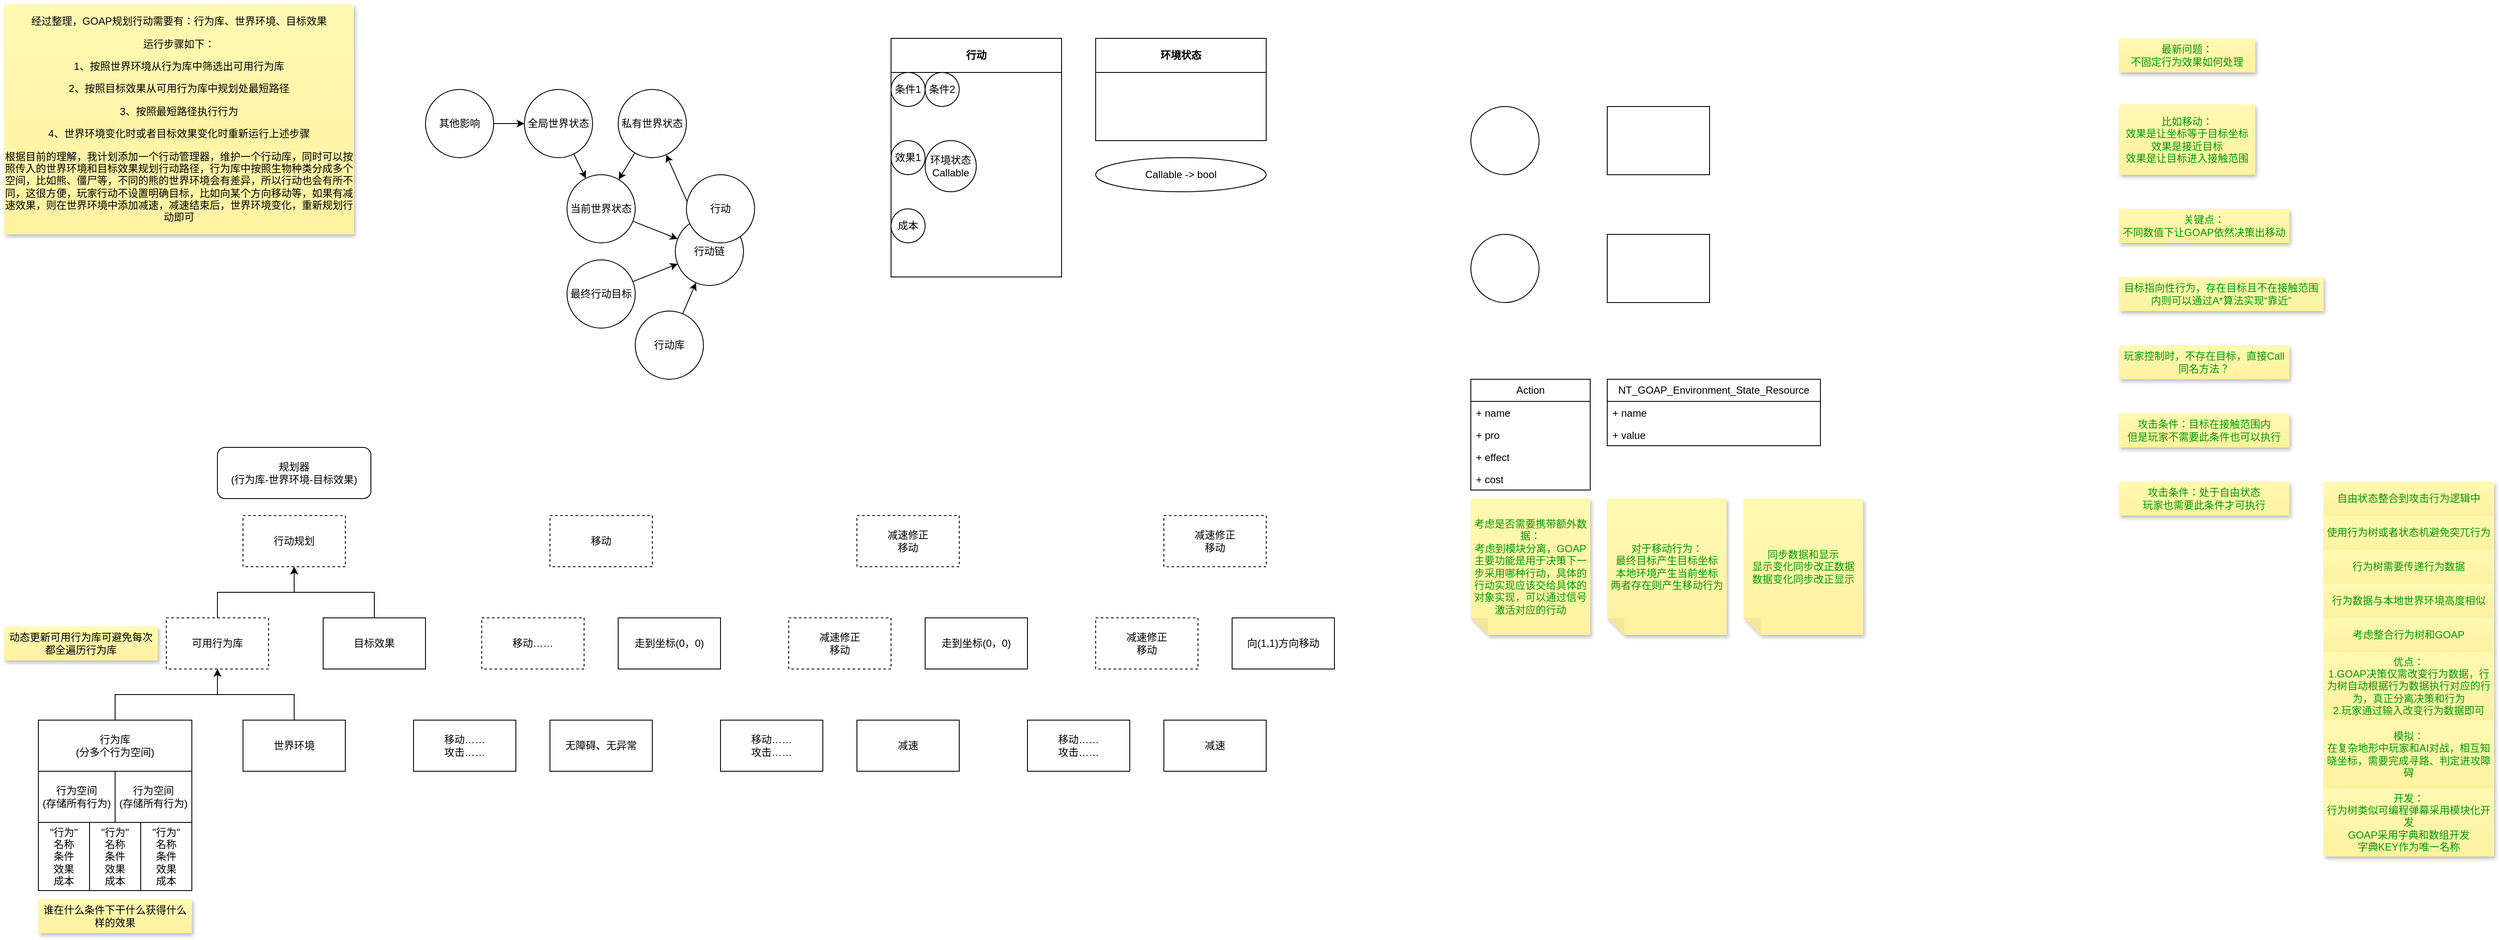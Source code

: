 <mxfile version="26.0.3">
  <diagram name="第 1 页" id="ztpbzlv1TndeiAizWeVI">
    <mxGraphModel dx="911" dy="555" grid="1" gridSize="10" guides="1" tooltips="1" connect="1" arrows="1" fold="1" page="1" pageScale="1" pageWidth="827" pageHeight="1169" math="0" shadow="0">
      <root>
        <mxCell id="0" />
        <mxCell id="1" parent="0" />
        <mxCell id="7N8fJA937FwxK6IIyWdn-8" style="edgeStyle=orthogonalEdgeStyle;rounded=0;orthogonalLoop=1;jettySize=auto;html=1;exitX=0.5;exitY=0;exitDx=0;exitDy=0;entryX=0.5;entryY=1;entryDx=0;entryDy=0;" parent="1" source="4GTQo5QM6bafJJ9mTJLX-1" target="7N8fJA937FwxK6IIyWdn-5" edge="1">
          <mxGeometry relative="1" as="geometry" />
        </mxCell>
        <mxCell id="4GTQo5QM6bafJJ9mTJLX-1" value="行为库&lt;br&gt;(分多个行为空间)" style="rounded=0;whiteSpace=wrap;html=1;" parent="1" vertex="1">
          <mxGeometry x="80" y="880" width="180" height="60" as="geometry" />
        </mxCell>
        <mxCell id="4GTQo5QM6bafJJ9mTJLX-2" value="&quot;行为&quot;&lt;br&gt;名称&lt;br&gt;条件&lt;br&gt;效果&lt;br&gt;成本" style="rounded=0;whiteSpace=wrap;html=1;" parent="1" vertex="1">
          <mxGeometry x="80" y="1000" width="60" height="80" as="geometry" />
        </mxCell>
        <mxCell id="4GTQo5QM6bafJJ9mTJLX-3" value="规划器&lt;br&gt;&lt;div&gt;(行为库-世界环境-目标效果)&lt;/div&gt;" style="rounded=1;whiteSpace=wrap;html=1;" parent="1" vertex="1">
          <mxGeometry x="290" y="560" width="180" height="60" as="geometry" />
        </mxCell>
        <mxCell id="4GTQo5QM6bafJJ9mTJLX-4" value="行为空间&lt;div&gt;(存储所有行为)&lt;/div&gt;" style="rounded=0;whiteSpace=wrap;html=1;" parent="1" vertex="1">
          <mxGeometry x="80" y="940" width="90" height="60" as="geometry" />
        </mxCell>
        <mxCell id="4GTQo5QM6bafJJ9mTJLX-5" value="&quot;行为&quot;&lt;br&gt;名称&lt;br&gt;条件&lt;br&gt;效果&lt;br&gt;成本" style="rounded=0;whiteSpace=wrap;html=1;" parent="1" vertex="1">
          <mxGeometry x="140" y="1000" width="60" height="80" as="geometry" />
        </mxCell>
        <mxCell id="4GTQo5QM6bafJJ9mTJLX-6" value="行为空间&lt;div&gt;(存储所有行为)&lt;/div&gt;" style="rounded=0;whiteSpace=wrap;html=1;" parent="1" vertex="1">
          <mxGeometry x="170" y="940" width="90" height="60" as="geometry" />
        </mxCell>
        <mxCell id="4GTQo5QM6bafJJ9mTJLX-7" value="&quot;行为&quot;&lt;br&gt;名称&lt;br&gt;条件&lt;br&gt;效果&lt;br&gt;成本" style="rounded=0;whiteSpace=wrap;html=1;" parent="1" vertex="1">
          <mxGeometry x="200" y="1000" width="60" height="80" as="geometry" />
        </mxCell>
        <mxCell id="7N8fJA937FwxK6IIyWdn-3" value="谁在什么条件下干什么获得什么样的效果" style="shape=note;whiteSpace=wrap;html=1;backgroundOutline=1;fontColor=#000000;darkOpacity=0.05;fillColor=#FFF9B2;strokeColor=none;fillStyle=solid;direction=west;gradientDirection=north;gradientColor=#FFF2A1;shadow=1;size=0;pointerEvents=1;" parent="1" vertex="1">
          <mxGeometry x="80" y="1090" width="180" height="40" as="geometry" />
        </mxCell>
        <mxCell id="7N8fJA937FwxK6IIyWdn-10" style="edgeStyle=orthogonalEdgeStyle;rounded=0;orthogonalLoop=1;jettySize=auto;html=1;exitX=0.5;exitY=0;exitDx=0;exitDy=0;entryX=0.5;entryY=1;entryDx=0;entryDy=0;" parent="1" source="7N8fJA937FwxK6IIyWdn-4" target="7N8fJA937FwxK6IIyWdn-5" edge="1">
          <mxGeometry relative="1" as="geometry" />
        </mxCell>
        <mxCell id="7N8fJA937FwxK6IIyWdn-4" value="世界环境" style="whiteSpace=wrap;html=1;" parent="1" vertex="1">
          <mxGeometry x="320" y="880" width="120" height="60" as="geometry" />
        </mxCell>
        <mxCell id="7N8fJA937FwxK6IIyWdn-12" style="edgeStyle=orthogonalEdgeStyle;rounded=0;orthogonalLoop=1;jettySize=auto;html=1;exitX=0.5;exitY=0;exitDx=0;exitDy=0;entryX=0.5;entryY=1;entryDx=0;entryDy=0;" parent="1" source="7N8fJA937FwxK6IIyWdn-5" target="7N8fJA937FwxK6IIyWdn-7" edge="1">
          <mxGeometry relative="1" as="geometry" />
        </mxCell>
        <mxCell id="7N8fJA937FwxK6IIyWdn-5" value="可用行为库" style="whiteSpace=wrap;html=1;dashed=1;" parent="1" vertex="1">
          <mxGeometry x="230" y="760" width="120" height="60" as="geometry" />
        </mxCell>
        <mxCell id="7N8fJA937FwxK6IIyWdn-11" style="edgeStyle=orthogonalEdgeStyle;rounded=0;orthogonalLoop=1;jettySize=auto;html=1;exitX=0.5;exitY=0;exitDx=0;exitDy=0;entryX=0.5;entryY=1;entryDx=0;entryDy=0;" parent="1" source="7N8fJA937FwxK6IIyWdn-6" target="7N8fJA937FwxK6IIyWdn-7" edge="1">
          <mxGeometry relative="1" as="geometry" />
        </mxCell>
        <mxCell id="7N8fJA937FwxK6IIyWdn-6" value="目标效果" style="whiteSpace=wrap;html=1;" parent="1" vertex="1">
          <mxGeometry x="414" y="760" width="120" height="60" as="geometry" />
        </mxCell>
        <mxCell id="7N8fJA937FwxK6IIyWdn-7" value="行动规划" style="whiteSpace=wrap;html=1;dashed=1;" parent="1" vertex="1">
          <mxGeometry x="320" y="640" width="120" height="60" as="geometry" />
        </mxCell>
        <mxCell id="7N8fJA937FwxK6IIyWdn-13" value="动态更新可用行为库可避免每次都全遍历行为库" style="shape=note;whiteSpace=wrap;html=1;backgroundOutline=1;fontColor=#000000;darkOpacity=0.05;fillColor=#FFF9B2;strokeColor=none;fillStyle=solid;direction=west;gradientDirection=north;gradientColor=#FFF2A1;shadow=1;size=0;pointerEvents=1;" parent="1" vertex="1">
          <mxGeometry x="40" y="770" width="180" height="40" as="geometry" />
        </mxCell>
        <mxCell id="7N8fJA937FwxK6IIyWdn-14" value="移动" style="whiteSpace=wrap;html=1;dashed=1;" parent="1" vertex="1">
          <mxGeometry x="680" y="640" width="120" height="60" as="geometry" />
        </mxCell>
        <mxCell id="7N8fJA937FwxK6IIyWdn-15" value="移动……" style="whiteSpace=wrap;html=1;dashed=1;" parent="1" vertex="1">
          <mxGeometry x="600" y="760" width="120" height="60" as="geometry" />
        </mxCell>
        <mxCell id="7N8fJA937FwxK6IIyWdn-16" value="走到坐标(0，0)" style="whiteSpace=wrap;html=1;" parent="1" vertex="1">
          <mxGeometry x="760" y="760" width="120" height="60" as="geometry" />
        </mxCell>
        <mxCell id="7N8fJA937FwxK6IIyWdn-17" value="无障碍、无异常" style="whiteSpace=wrap;html=1;" parent="1" vertex="1">
          <mxGeometry x="680" y="880" width="120" height="60" as="geometry" />
        </mxCell>
        <mxCell id="7N8fJA937FwxK6IIyWdn-18" value="移动……&lt;br&gt;攻击……" style="whiteSpace=wrap;html=1;" parent="1" vertex="1">
          <mxGeometry x="520" y="880" width="120" height="60" as="geometry" />
        </mxCell>
        <mxCell id="7N8fJA937FwxK6IIyWdn-19" value="减速修正&lt;br&gt;移动" style="whiteSpace=wrap;html=1;dashed=1;" parent="1" vertex="1">
          <mxGeometry x="1040" y="640" width="120" height="60" as="geometry" />
        </mxCell>
        <mxCell id="7N8fJA937FwxK6IIyWdn-20" value="减速修正&lt;br&gt;移动" style="whiteSpace=wrap;html=1;dashed=1;" parent="1" vertex="1">
          <mxGeometry x="960" y="760" width="120" height="60" as="geometry" />
        </mxCell>
        <mxCell id="7N8fJA937FwxK6IIyWdn-21" value="走到坐标(0，0)" style="whiteSpace=wrap;html=1;" parent="1" vertex="1">
          <mxGeometry x="1120" y="760" width="120" height="60" as="geometry" />
        </mxCell>
        <mxCell id="7N8fJA937FwxK6IIyWdn-22" value="减速" style="whiteSpace=wrap;html=1;" parent="1" vertex="1">
          <mxGeometry x="1040" y="880" width="120" height="60" as="geometry" />
        </mxCell>
        <mxCell id="7N8fJA937FwxK6IIyWdn-23" value="移动……&lt;br&gt;攻击……" style="whiteSpace=wrap;html=1;" parent="1" vertex="1">
          <mxGeometry x="880" y="880" width="120" height="60" as="geometry" />
        </mxCell>
        <mxCell id="7N8fJA937FwxK6IIyWdn-25" value="&lt;p data-pm-slice=&quot;1 1 []&quot;&gt;经过整理，GOAP规划行动需要有：行为库、世界环境、目标效果&lt;/p&gt;&lt;p&gt;运行步骤如下：&lt;/p&gt;&lt;p&gt;1、按照世界环境从行为库中筛选出可用行为库&lt;/p&gt;&lt;p&gt;2、按照目标效果从可用行为库中规划处最短路径&lt;/p&gt;&lt;p&gt;3、按照最短路径执行行为&lt;/p&gt;&lt;p&gt;4、世界环境变化时或者目标效果变化时重新运行上述步骤&lt;/p&gt;&lt;p&gt;根据目前的理解，我计划添加一个行动管理器，维护一个行动库，同时可以按照传入的世界环境和目标效果规划行动路径，行为库中按照生物种类分成多个空间，比如熊、僵尸等，不同的熊的世界环境会有差异，所以行动也会有所不同，这很方便，玩家行动不设置明确目标，比如向某个方向移动等，如果有减速效果，则在世界环境中添加减速，减速结束后，世界环境变化，重新规划行动即可&lt;/p&gt;" style="shape=note;whiteSpace=wrap;html=1;backgroundOutline=1;fontColor=#000000;darkOpacity=0.05;fillColor=#FFF9B2;strokeColor=none;fillStyle=solid;direction=west;gradientDirection=north;gradientColor=#FFF2A1;shadow=1;size=0;pointerEvents=1;" parent="1" vertex="1">
          <mxGeometry x="40" y="40" width="410" height="270" as="geometry" />
        </mxCell>
        <mxCell id="7N8fJA937FwxK6IIyWdn-26" value="减速修正&lt;br&gt;移动" style="whiteSpace=wrap;html=1;dashed=1;" parent="1" vertex="1">
          <mxGeometry x="1400" y="640" width="120" height="60" as="geometry" />
        </mxCell>
        <mxCell id="7N8fJA937FwxK6IIyWdn-27" value="减速修正&lt;br&gt;移动" style="whiteSpace=wrap;html=1;dashed=1;" parent="1" vertex="1">
          <mxGeometry x="1320" y="760" width="120" height="60" as="geometry" />
        </mxCell>
        <mxCell id="7N8fJA937FwxK6IIyWdn-28" value="向(1,1)方向移动" style="whiteSpace=wrap;html=1;" parent="1" vertex="1">
          <mxGeometry x="1480" y="760" width="120" height="60" as="geometry" />
        </mxCell>
        <mxCell id="7N8fJA937FwxK6IIyWdn-29" value="减速" style="whiteSpace=wrap;html=1;" parent="1" vertex="1">
          <mxGeometry x="1400" y="880" width="120" height="60" as="geometry" />
        </mxCell>
        <mxCell id="7N8fJA937FwxK6IIyWdn-30" value="移动……&lt;br&gt;攻击……" style="whiteSpace=wrap;html=1;" parent="1" vertex="1">
          <mxGeometry x="1240" y="880" width="120" height="60" as="geometry" />
        </mxCell>
        <mxCell id="7N8fJA937FwxK6IIyWdn-38" value="全局世界状态" style="ellipse;whiteSpace=wrap;html=1;" parent="1" vertex="1">
          <mxGeometry x="650" y="140" width="80" height="80" as="geometry" />
        </mxCell>
        <mxCell id="7N8fJA937FwxK6IIyWdn-39" value="私有世界状态" style="ellipse;whiteSpace=wrap;html=1;" parent="1" vertex="1">
          <mxGeometry x="760" y="140" width="80" height="80" as="geometry" />
        </mxCell>
        <mxCell id="7N8fJA937FwxK6IIyWdn-40" value="当前世界状态" style="ellipse;whiteSpace=wrap;html=1;" parent="1" vertex="1">
          <mxGeometry x="700" y="240" width="80" height="80" as="geometry" />
        </mxCell>
        <mxCell id="7N8fJA937FwxK6IIyWdn-42" value="" style="edgeStyle=none;orthogonalLoop=1;jettySize=auto;html=1;rounded=0;" parent="1" source="7N8fJA937FwxK6IIyWdn-38" target="7N8fJA937FwxK6IIyWdn-40" edge="1">
          <mxGeometry width="80" relative="1" as="geometry">
            <mxPoint x="970" y="240" as="sourcePoint" />
            <mxPoint x="1050" y="240" as="targetPoint" />
            <Array as="points" />
          </mxGeometry>
        </mxCell>
        <mxCell id="7N8fJA937FwxK6IIyWdn-43" value="" style="edgeStyle=none;orthogonalLoop=1;jettySize=auto;html=1;rounded=0;" parent="1" source="7N8fJA937FwxK6IIyWdn-39" target="7N8fJA937FwxK6IIyWdn-40" edge="1">
          <mxGeometry width="80" relative="1" as="geometry">
            <mxPoint x="890" y="230" as="sourcePoint" />
            <mxPoint x="970" y="230" as="targetPoint" />
            <Array as="points" />
          </mxGeometry>
        </mxCell>
        <mxCell id="7N8fJA937FwxK6IIyWdn-45" value="其他影响" style="ellipse;whiteSpace=wrap;html=1;" parent="1" vertex="1">
          <mxGeometry x="534" y="140" width="80" height="80" as="geometry" />
        </mxCell>
        <mxCell id="7N8fJA937FwxK6IIyWdn-46" value="" style="edgeStyle=none;orthogonalLoop=1;jettySize=auto;html=1;rounded=0;" parent="1" source="7N8fJA937FwxK6IIyWdn-45" target="7N8fJA937FwxK6IIyWdn-38" edge="1">
          <mxGeometry width="80" relative="1" as="geometry">
            <mxPoint x="650" y="80" as="sourcePoint" />
            <mxPoint x="730" y="80" as="targetPoint" />
            <Array as="points" />
          </mxGeometry>
        </mxCell>
        <mxCell id="7N8fJA937FwxK6IIyWdn-47" value="最终行动目标" style="ellipse;whiteSpace=wrap;html=1;" parent="1" vertex="1">
          <mxGeometry x="700" y="340" width="80" height="80" as="geometry" />
        </mxCell>
        <mxCell id="7N8fJA937FwxK6IIyWdn-49" value="行动链" style="ellipse;whiteSpace=wrap;html=1;" parent="1" vertex="1">
          <mxGeometry x="827" y="290" width="80" height="80" as="geometry" />
        </mxCell>
        <mxCell id="7N8fJA937FwxK6IIyWdn-50" value="" style="edgeStyle=none;orthogonalLoop=1;jettySize=auto;html=1;rounded=0;" parent="1" source="7N8fJA937FwxK6IIyWdn-40" target="7N8fJA937FwxK6IIyWdn-49" edge="1">
          <mxGeometry width="80" relative="1" as="geometry">
            <mxPoint x="910" y="240" as="sourcePoint" />
            <mxPoint x="990" y="240" as="targetPoint" />
            <Array as="points" />
          </mxGeometry>
        </mxCell>
        <mxCell id="7N8fJA937FwxK6IIyWdn-51" value="" style="edgeStyle=none;orthogonalLoop=1;jettySize=auto;html=1;rounded=0;" parent="1" source="7N8fJA937FwxK6IIyWdn-47" target="7N8fJA937FwxK6IIyWdn-49" edge="1">
          <mxGeometry width="80" relative="1" as="geometry">
            <mxPoint x="820" y="390" as="sourcePoint" />
            <mxPoint x="900" y="390" as="targetPoint" />
            <Array as="points" />
          </mxGeometry>
        </mxCell>
        <mxCell id="7N8fJA937FwxK6IIyWdn-52" value="行动库" style="ellipse;whiteSpace=wrap;html=1;" parent="1" vertex="1">
          <mxGeometry x="780" y="400" width="80" height="80" as="geometry" />
        </mxCell>
        <mxCell id="7N8fJA937FwxK6IIyWdn-53" value="" style="edgeStyle=none;orthogonalLoop=1;jettySize=auto;html=1;rounded=0;" parent="1" source="7N8fJA937FwxK6IIyWdn-52" target="7N8fJA937FwxK6IIyWdn-49" edge="1">
          <mxGeometry width="80" relative="1" as="geometry">
            <mxPoint x="960" y="390" as="sourcePoint" />
            <mxPoint x="1040" y="390" as="targetPoint" />
            <Array as="points" />
          </mxGeometry>
        </mxCell>
        <mxCell id="7N8fJA937FwxK6IIyWdn-54" value="" style="edgeStyle=none;orthogonalLoop=1;jettySize=auto;html=1;rounded=0;" parent="1" source="7N8fJA937FwxK6IIyWdn-49" target="7N8fJA937FwxK6IIyWdn-39" edge="1">
          <mxGeometry width="80" relative="1" as="geometry">
            <mxPoint x="900" y="220" as="sourcePoint" />
            <mxPoint x="980" y="220" as="targetPoint" />
            <Array as="points" />
          </mxGeometry>
        </mxCell>
        <mxCell id="OdeeGB7fIttDKXOStnM0-2" value="行动" style="swimlane;whiteSpace=wrap;html=1;startSize=40;" parent="1" vertex="1">
          <mxGeometry x="1080" y="80" width="200" height="280" as="geometry" />
        </mxCell>
        <mxCell id="OdeeGB7fIttDKXOStnM0-4" value="条件1" style="ellipse;whiteSpace=wrap;html=1;" parent="OdeeGB7fIttDKXOStnM0-2" vertex="1">
          <mxGeometry y="40" width="40" height="40" as="geometry" />
        </mxCell>
        <mxCell id="OdeeGB7fIttDKXOStnM0-5" value="效果1" style="ellipse;whiteSpace=wrap;html=1;" parent="OdeeGB7fIttDKXOStnM0-2" vertex="1">
          <mxGeometry y="120" width="40" height="40" as="geometry" />
        </mxCell>
        <mxCell id="OdeeGB7fIttDKXOStnM0-6" value="条件2" style="ellipse;whiteSpace=wrap;html=1;" parent="OdeeGB7fIttDKXOStnM0-2" vertex="1">
          <mxGeometry x="40" y="40" width="40" height="40" as="geometry" />
        </mxCell>
        <mxCell id="OdeeGB7fIttDKXOStnM0-7" value="成本" style="ellipse;whiteSpace=wrap;html=1;" parent="OdeeGB7fIttDKXOStnM0-2" vertex="1">
          <mxGeometry y="200" width="40" height="40" as="geometry" />
        </mxCell>
        <mxCell id="28Hz7f1aDfR1WRUMnI_M-3" value="环境状态&lt;br&gt;Callable" style="ellipse;whiteSpace=wrap;html=1;" parent="OdeeGB7fIttDKXOStnM0-2" vertex="1">
          <mxGeometry x="40" y="120" width="60" height="60" as="geometry" />
        </mxCell>
        <mxCell id="OdeeGB7fIttDKXOStnM0-9" value="环境状态" style="swimlane;whiteSpace=wrap;html=1;startSize=40;" parent="1" vertex="1">
          <mxGeometry x="1320" y="80" width="200" height="120" as="geometry" />
        </mxCell>
        <mxCell id="OdeeGB7fIttDKXOStnM0-12" value="Callable -&amp;gt; bool" style="ellipse;whiteSpace=wrap;html=1;" parent="1" vertex="1">
          <mxGeometry x="1320" y="220" width="200" height="40" as="geometry" />
        </mxCell>
        <mxCell id="SqAkDnnTAmCSsh7GlRVh-1" value="" style="ellipse;whiteSpace=wrap;html=1;" parent="1" vertex="1">
          <mxGeometry x="1760" y="160" width="80" height="80" as="geometry" />
        </mxCell>
        <mxCell id="SqAkDnnTAmCSsh7GlRVh-2" value="" style="rounded=0;whiteSpace=wrap;html=1;" parent="1" vertex="1">
          <mxGeometry x="1920" y="160" width="120" height="80" as="geometry" />
        </mxCell>
        <mxCell id="SqAkDnnTAmCSsh7GlRVh-3" value="" style="ellipse;whiteSpace=wrap;html=1;" parent="1" vertex="1">
          <mxGeometry x="1760" y="310" width="80" height="80" as="geometry" />
        </mxCell>
        <mxCell id="SqAkDnnTAmCSsh7GlRVh-4" value="" style="rounded=0;whiteSpace=wrap;html=1;" parent="1" vertex="1">
          <mxGeometry x="1920" y="310" width="120" height="80" as="geometry" />
        </mxCell>
        <mxCell id="svb9PYm9G0xNhQE61FWC-1" value="Action" style="swimlane;fontStyle=0;childLayout=stackLayout;horizontal=1;startSize=26;fillColor=none;horizontalStack=0;resizeParent=1;resizeParentMax=0;resizeLast=0;collapsible=1;marginBottom=0;whiteSpace=wrap;html=1;" parent="1" vertex="1">
          <mxGeometry x="1760" y="480" width="140" height="130" as="geometry">
            <mxRectangle x="1750" y="680" width="70" height="30" as="alternateBounds" />
          </mxGeometry>
        </mxCell>
        <mxCell id="svb9PYm9G0xNhQE61FWC-2" value="+ name" style="text;strokeColor=none;fillColor=none;align=left;verticalAlign=top;spacingLeft=4;spacingRight=4;overflow=hidden;rotatable=0;points=[[0,0.5],[1,0.5]];portConstraint=eastwest;whiteSpace=wrap;html=1;" parent="svb9PYm9G0xNhQE61FWC-1" vertex="1">
          <mxGeometry y="26" width="140" height="26" as="geometry" />
        </mxCell>
        <mxCell id="svb9PYm9G0xNhQE61FWC-3" value="+ pro" style="text;strokeColor=none;fillColor=none;align=left;verticalAlign=top;spacingLeft=4;spacingRight=4;overflow=hidden;rotatable=0;points=[[0,0.5],[1,0.5]];portConstraint=eastwest;whiteSpace=wrap;html=1;" parent="svb9PYm9G0xNhQE61FWC-1" vertex="1">
          <mxGeometry y="52" width="140" height="26" as="geometry" />
        </mxCell>
        <mxCell id="svb9PYm9G0xNhQE61FWC-4" value="+ effect" style="text;strokeColor=none;fillColor=none;align=left;verticalAlign=top;spacingLeft=4;spacingRight=4;overflow=hidden;rotatable=0;points=[[0,0.5],[1,0.5]];portConstraint=eastwest;whiteSpace=wrap;html=1;" parent="svb9PYm9G0xNhQE61FWC-1" vertex="1">
          <mxGeometry y="78" width="140" height="26" as="geometry" />
        </mxCell>
        <mxCell id="svb9PYm9G0xNhQE61FWC-5" value="+ cost" style="text;strokeColor=none;fillColor=none;align=left;verticalAlign=top;spacingLeft=4;spacingRight=4;overflow=hidden;rotatable=0;points=[[0,0.5],[1,0.5]];portConstraint=eastwest;whiteSpace=wrap;html=1;" parent="svb9PYm9G0xNhQE61FWC-1" vertex="1">
          <mxGeometry y="104" width="140" height="26" as="geometry" />
        </mxCell>
        <mxCell id="svb9PYm9G0xNhQE61FWC-6" value="NT_GOAP_Environment_State_Resource" style="swimlane;fontStyle=0;childLayout=stackLayout;horizontal=1;startSize=26;fillColor=none;horizontalStack=0;resizeParent=1;resizeParentMax=0;resizeLast=0;collapsible=1;marginBottom=0;whiteSpace=wrap;html=1;" parent="1" vertex="1">
          <mxGeometry x="1920" y="480" width="250" height="78" as="geometry">
            <mxRectangle x="1750" y="680" width="70" height="30" as="alternateBounds" />
          </mxGeometry>
        </mxCell>
        <mxCell id="svb9PYm9G0xNhQE61FWC-7" value="+ name" style="text;strokeColor=none;fillColor=none;align=left;verticalAlign=top;spacingLeft=4;spacingRight=4;overflow=hidden;rotatable=0;points=[[0,0.5],[1,0.5]];portConstraint=eastwest;whiteSpace=wrap;html=1;" parent="svb9PYm9G0xNhQE61FWC-6" vertex="1">
          <mxGeometry y="26" width="250" height="26" as="geometry" />
        </mxCell>
        <mxCell id="svb9PYm9G0xNhQE61FWC-8" value="+ value" style="text;strokeColor=none;fillColor=none;align=left;verticalAlign=top;spacingLeft=4;spacingRight=4;overflow=hidden;rotatable=0;points=[[0,0.5],[1,0.5]];portConstraint=eastwest;whiteSpace=wrap;html=1;" parent="svb9PYm9G0xNhQE61FWC-6" vertex="1">
          <mxGeometry y="52" width="250" height="26" as="geometry" />
        </mxCell>
        <mxCell id="LrOHb_qDLONoKuuN_F7q-1" value="考虑是否需要携带额外数据：&lt;br&gt;考虑到模块分离，GOAP主要功能是用于决策下一步采用哪种行动，具体的行动实现应该交给具体的对象实现，可以通过信号激活对应的行动" style="shape=note;whiteSpace=wrap;html=1;backgroundOutline=1;fontColor=#009900;darkOpacity=0.05;fillColor=#FFF9B2;strokeColor=none;fillStyle=solid;direction=west;gradientDirection=north;gradientColor=#FFF2A1;shadow=1;size=20;pointerEvents=1;" parent="1" vertex="1">
          <mxGeometry x="1760" y="620" width="140" height="160" as="geometry" />
        </mxCell>
        <mxCell id="LrOHb_qDLONoKuuN_F7q-2" value="对于移动行为：&lt;br&gt;最终目标产生目标坐标&lt;br&gt;本地环境产生当前坐标&lt;br&gt;两者存在则产生移动行为" style="shape=note;whiteSpace=wrap;html=1;backgroundOutline=1;fontColor=#009900;darkOpacity=0.05;fillColor=#FFF9B2;strokeColor=none;fillStyle=solid;direction=west;gradientDirection=north;gradientColor=#FFF2A1;shadow=1;size=20;pointerEvents=1;" parent="1" vertex="1">
          <mxGeometry x="1920" y="620" width="140" height="160" as="geometry" />
        </mxCell>
        <mxCell id="uitV5ZKknbXZIUc3CkKT-1" value="同步数据和显示&lt;br&gt;显示变化同步改正数据&lt;br&gt;数据变化同步改正显示" style="shape=note;whiteSpace=wrap;html=1;backgroundOutline=1;fontColor=#009900;darkOpacity=0.05;fillColor=#FFF9B2;strokeColor=none;fillStyle=solid;direction=west;gradientDirection=north;gradientColor=#FFF2A1;shadow=1;size=20;pointerEvents=1;" parent="1" vertex="1">
          <mxGeometry x="2080" y="620" width="140" height="160" as="geometry" />
        </mxCell>
        <mxCell id="PjA5c2Vl6O-xNxODZwNV-1" value="行动" style="ellipse;whiteSpace=wrap;html=1;" parent="1" vertex="1">
          <mxGeometry x="840" y="240" width="80" height="80" as="geometry" />
        </mxCell>
        <mxCell id="MLxiY1txUgFmYhGf96jd-1" value="最新问题：&lt;br&gt;不固定行为效果如何处理" style="shape=note;whiteSpace=wrap;html=1;backgroundOutline=1;fontColor=#009900;darkOpacity=0.05;fillColor=#FFF9B2;strokeColor=none;fillStyle=solid;direction=west;gradientDirection=north;gradientColor=#FFF2A1;shadow=1;size=0;pointerEvents=1;" parent="1" vertex="1">
          <mxGeometry x="2520" y="80" width="160" height="40" as="geometry" />
        </mxCell>
        <mxCell id="MLxiY1txUgFmYhGf96jd-2" value="比如移动：&lt;br&gt;效果是让坐标等于目标坐标&lt;br&gt;效果是接近目标&lt;br&gt;效果是让目标进入接触范围" style="shape=note;whiteSpace=wrap;html=1;backgroundOutline=1;fontColor=#009900;darkOpacity=0.05;fillColor=#FFF9B2;strokeColor=none;fillStyle=solid;direction=west;gradientDirection=north;gradientColor=#FFF2A1;shadow=1;size=0;pointerEvents=1;" parent="1" vertex="1">
          <mxGeometry x="2520" y="157.5" width="160" height="82.5" as="geometry" />
        </mxCell>
        <mxCell id="MLxiY1txUgFmYhGf96jd-3" value="关键点：&lt;br&gt;不同数值下让GOAP依然决策出移动" style="shape=note;whiteSpace=wrap;html=1;backgroundOutline=1;fontColor=#009900;darkOpacity=0.05;fillColor=#FFF9B2;strokeColor=none;fillStyle=solid;direction=west;gradientDirection=north;gradientColor=#FFF2A1;shadow=1;size=0;pointerEvents=1;" parent="1" vertex="1">
          <mxGeometry x="2520" y="280" width="200" height="40" as="geometry" />
        </mxCell>
        <mxCell id="MLxiY1txUgFmYhGf96jd-4" value="目标指向性行为，存在目标且不在接触范围内则可以通过A*算法实现“靠近”" style="shape=note;whiteSpace=wrap;html=1;backgroundOutline=1;fontColor=#009900;darkOpacity=0.05;fillColor=#FFF9B2;strokeColor=none;fillStyle=solid;direction=west;gradientDirection=north;gradientColor=#FFF2A1;shadow=1;size=0;pointerEvents=1;" parent="1" vertex="1">
          <mxGeometry x="2520" y="360" width="240" height="40" as="geometry" />
        </mxCell>
        <mxCell id="MLxiY1txUgFmYhGf96jd-5" value="玩家控制时，不存在目标，直接Call同名方法？" style="shape=note;whiteSpace=wrap;html=1;backgroundOutline=1;fontColor=#009900;darkOpacity=0.05;fillColor=#FFF9B2;strokeColor=none;fillStyle=solid;direction=west;gradientDirection=north;gradientColor=#FFF2A1;shadow=1;size=0;pointerEvents=1;" parent="1" vertex="1">
          <mxGeometry x="2520" y="440" width="200" height="40" as="geometry" />
        </mxCell>
        <mxCell id="MLxiY1txUgFmYhGf96jd-6" value="攻击条件：目标在接触范围内&lt;br&gt;但是玩家不需要此条件也可以执行" style="shape=note;whiteSpace=wrap;html=1;backgroundOutline=1;fontColor=#009900;darkOpacity=0.05;fillColor=#FFF9B2;strokeColor=none;fillStyle=solid;direction=west;gradientDirection=north;gradientColor=#FFF2A1;shadow=1;size=0;pointerEvents=1;" parent="1" vertex="1">
          <mxGeometry x="2520" y="520" width="200" height="40" as="geometry" />
        </mxCell>
        <mxCell id="MLxiY1txUgFmYhGf96jd-7" value="攻击条件：处于自由状态&lt;br&gt;玩家也需要此条件才可执行" style="shape=note;whiteSpace=wrap;html=1;backgroundOutline=1;fontColor=#009900;darkOpacity=0.05;fillColor=#FFF9B2;strokeColor=none;fillStyle=solid;direction=west;gradientDirection=north;gradientColor=#FFF2A1;shadow=1;size=0;pointerEvents=1;" parent="1" vertex="1">
          <mxGeometry x="2520" y="600" width="200" height="40" as="geometry" />
        </mxCell>
        <mxCell id="MLxiY1txUgFmYhGf96jd-8" value="自由状态整合到攻击行为逻辑中" style="shape=note;whiteSpace=wrap;html=1;backgroundOutline=1;fontColor=#009900;darkOpacity=0.05;fillColor=#FFF9B2;strokeColor=none;fillStyle=solid;direction=west;gradientDirection=north;gradientColor=#FFF2A1;shadow=1;size=0;pointerEvents=1;" parent="1" vertex="1">
          <mxGeometry x="2760" y="600" width="200" height="40" as="geometry" />
        </mxCell>
        <mxCell id="MLxiY1txUgFmYhGf96jd-11" value="使用行为树或者状态机避免突兀行为" style="shape=note;whiteSpace=wrap;html=1;backgroundOutline=1;fontColor=#009900;darkOpacity=0.05;fillColor=#FFF9B2;strokeColor=none;fillStyle=solid;direction=west;gradientDirection=north;gradientColor=#FFF2A1;shadow=1;size=0;pointerEvents=1;" parent="1" vertex="1">
          <mxGeometry x="2760" y="640" width="200" height="40" as="geometry" />
        </mxCell>
        <mxCell id="Zm1GAX3gERYWx1EzTm6h-1" value="行为树需要传递行为数据" style="shape=note;whiteSpace=wrap;html=1;backgroundOutline=1;fontColor=#009900;darkOpacity=0.05;fillColor=#FFF9B2;strokeColor=none;fillStyle=solid;direction=west;gradientDirection=north;gradientColor=#FFF2A1;shadow=1;size=0;pointerEvents=1;" vertex="1" parent="1">
          <mxGeometry x="2760" y="680" width="200" height="40" as="geometry" />
        </mxCell>
        <mxCell id="Zm1GAX3gERYWx1EzTm6h-2" value="行为数据与本地世界环境高度相似" style="shape=note;whiteSpace=wrap;html=1;backgroundOutline=1;fontColor=#009900;darkOpacity=0.05;fillColor=#FFF9B2;strokeColor=none;fillStyle=solid;direction=west;gradientDirection=north;gradientColor=#FFF2A1;shadow=1;size=0;pointerEvents=1;" vertex="1" parent="1">
          <mxGeometry x="2760" y="720" width="200" height="40" as="geometry" />
        </mxCell>
        <mxCell id="Zm1GAX3gERYWx1EzTm6h-3" value="考虑整合行为树和GOAP" style="shape=note;whiteSpace=wrap;html=1;backgroundOutline=1;fontColor=#009900;darkOpacity=0.05;fillColor=#FFF9B2;strokeColor=none;fillStyle=solid;direction=west;gradientDirection=north;gradientColor=#FFF2A1;shadow=1;size=0;pointerEvents=1;" vertex="1" parent="1">
          <mxGeometry x="2760" y="760" width="200" height="40" as="geometry" />
        </mxCell>
        <mxCell id="Zm1GAX3gERYWx1EzTm6h-4" value="优点：&lt;div&gt;1.GOAP决策仅需改变行为数据，行为树自动根据行为数据执行对应的行为，真正分离决策和行为&lt;/div&gt;&lt;div&gt;2.玩家通过输入改变行为数据即可&lt;/div&gt;" style="shape=note;whiteSpace=wrap;html=1;backgroundOutline=1;fontColor=#009900;darkOpacity=0.05;fillColor=#FFF9B2;strokeColor=none;fillStyle=solid;direction=west;gradientDirection=north;gradientColor=#FFF2A1;shadow=1;size=0;pointerEvents=1;" vertex="1" parent="1">
          <mxGeometry x="2760" y="800" width="200" height="80" as="geometry" />
        </mxCell>
        <mxCell id="Zm1GAX3gERYWx1EzTm6h-6" value="模拟：&lt;br&gt;在复杂地形中玩家和AI对战，相互知晓坐标，需要完成寻路、判定进攻障碍" style="shape=note;whiteSpace=wrap;html=1;backgroundOutline=1;fontColor=#009900;darkOpacity=0.05;fillColor=#FFF9B2;strokeColor=none;fillStyle=solid;direction=west;gradientDirection=north;gradientColor=#FFF2A1;shadow=1;size=0;pointerEvents=1;" vertex="1" parent="1">
          <mxGeometry x="2760" y="880" width="200" height="80" as="geometry" />
        </mxCell>
        <mxCell id="Zm1GAX3gERYWx1EzTm6h-7" value="开发：&lt;br&gt;行为树类似可编程弹幕采用模块化开发&lt;br&gt;GOAP采用字典和数组开发&lt;br&gt;字典KEY作为唯一名称" style="shape=note;whiteSpace=wrap;html=1;backgroundOutline=1;fontColor=#009900;darkOpacity=0.05;fillColor=#FFF9B2;strokeColor=none;fillStyle=solid;direction=west;gradientDirection=north;gradientColor=#FFF2A1;shadow=1;size=0;pointerEvents=1;" vertex="1" parent="1">
          <mxGeometry x="2760" y="960" width="200" height="80" as="geometry" />
        </mxCell>
      </root>
    </mxGraphModel>
  </diagram>
</mxfile>
